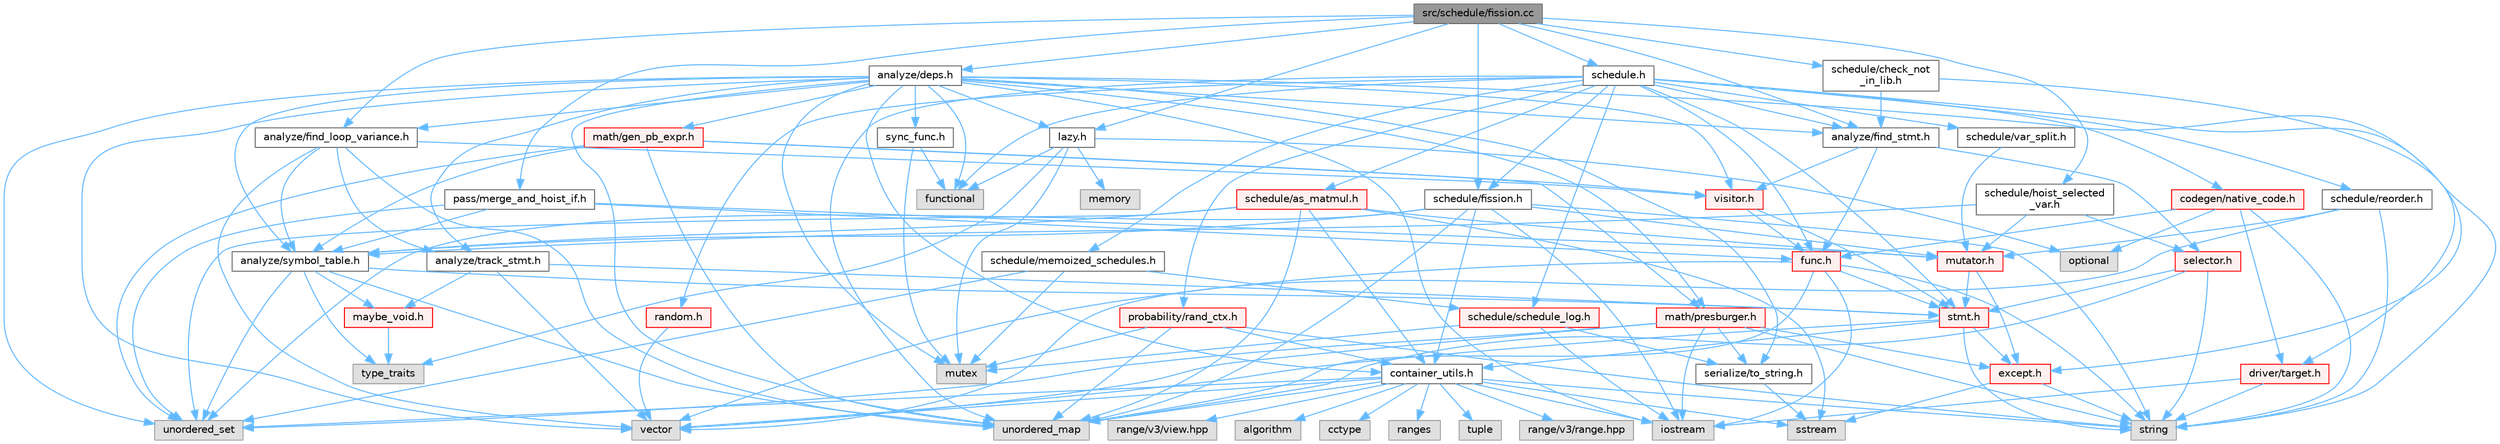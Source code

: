 digraph "src/schedule/fission.cc"
{
 // LATEX_PDF_SIZE
  bgcolor="transparent";
  edge [fontname=Helvetica,fontsize=10,labelfontname=Helvetica,labelfontsize=10];
  node [fontname=Helvetica,fontsize=10,shape=box,height=0.2,width=0.4];
  Node1 [label="src/schedule/fission.cc",height=0.2,width=0.4,color="gray40", fillcolor="grey60", style="filled", fontcolor="black",tooltip=" "];
  Node1 -> Node2 [color="steelblue1",style="solid"];
  Node2 [label="analyze/deps.h",height=0.2,width=0.4,color="grey40", fillcolor="white", style="filled",URL="$deps_8h.html",tooltip=" "];
  Node2 -> Node3 [color="steelblue1",style="solid"];
  Node3 [label="functional",height=0.2,width=0.4,color="grey60", fillcolor="#E0E0E0", style="filled",tooltip=" "];
  Node2 -> Node4 [color="steelblue1",style="solid"];
  Node4 [label="iostream",height=0.2,width=0.4,color="grey60", fillcolor="#E0E0E0", style="filled",tooltip=" "];
  Node2 -> Node5 [color="steelblue1",style="solid"];
  Node5 [label="mutex",height=0.2,width=0.4,color="grey60", fillcolor="#E0E0E0", style="filled",tooltip=" "];
  Node2 -> Node6 [color="steelblue1",style="solid"];
  Node6 [label="string",height=0.2,width=0.4,color="grey60", fillcolor="#E0E0E0", style="filled",tooltip=" "];
  Node2 -> Node7 [color="steelblue1",style="solid"];
  Node7 [label="unordered_map",height=0.2,width=0.4,color="grey60", fillcolor="#E0E0E0", style="filled",tooltip=" "];
  Node2 -> Node8 [color="steelblue1",style="solid"];
  Node8 [label="unordered_set",height=0.2,width=0.4,color="grey60", fillcolor="#E0E0E0", style="filled",tooltip=" "];
  Node2 -> Node9 [color="steelblue1",style="solid"];
  Node9 [label="vector",height=0.2,width=0.4,color="grey60", fillcolor="#E0E0E0", style="filled",tooltip=" "];
  Node2 -> Node10 [color="steelblue1",style="solid"];
  Node10 [label="analyze/find_loop_variance.h",height=0.2,width=0.4,color="grey40", fillcolor="white", style="filled",URL="$find__loop__variance_8h.html",tooltip=" "];
  Node10 -> Node7 [color="steelblue1",style="solid"];
  Node10 -> Node9 [color="steelblue1",style="solid"];
  Node10 -> Node11 [color="steelblue1",style="solid"];
  Node11 [label="analyze/symbol_table.h",height=0.2,width=0.4,color="grey40", fillcolor="white", style="filled",URL="$symbol__table_8h.html",tooltip=" "];
  Node11 -> Node12 [color="steelblue1",style="solid"];
  Node12 [label="type_traits",height=0.2,width=0.4,color="grey60", fillcolor="#E0E0E0", style="filled",tooltip=" "];
  Node11 -> Node7 [color="steelblue1",style="solid"];
  Node11 -> Node8 [color="steelblue1",style="solid"];
  Node11 -> Node13 [color="steelblue1",style="solid"];
  Node13 [label="maybe_void.h",height=0.2,width=0.4,color="red", fillcolor="#FFF0F0", style="filled",URL="$maybe__void_8h.html",tooltip=" "];
  Node13 -> Node12 [color="steelblue1",style="solid"];
  Node11 -> Node15 [color="steelblue1",style="solid"];
  Node15 [label="stmt.h",height=0.2,width=0.4,color="red", fillcolor="#FFF0F0", style="filled",URL="$stmt_8h.html",tooltip=" "];
  Node15 -> Node6 [color="steelblue1",style="solid"];
  Node15 -> Node9 [color="steelblue1",style="solid"];
  Node15 -> Node36 [color="steelblue1",style="solid"];
  Node36 [label="container_utils.h",height=0.2,width=0.4,color="grey40", fillcolor="white", style="filled",URL="$container__utils_8h.html",tooltip=" "];
  Node36 -> Node37 [color="steelblue1",style="solid"];
  Node37 [label="algorithm",height=0.2,width=0.4,color="grey60", fillcolor="#E0E0E0", style="filled",tooltip=" "];
  Node36 -> Node38 [color="steelblue1",style="solid"];
  Node38 [label="cctype",height=0.2,width=0.4,color="grey60", fillcolor="#E0E0E0", style="filled",tooltip=" "];
  Node36 -> Node4 [color="steelblue1",style="solid"];
  Node36 -> Node39 [color="steelblue1",style="solid"];
  Node39 [label="ranges",height=0.2,width=0.4,color="grey60", fillcolor="#E0E0E0", style="filled",tooltip=" "];
  Node36 -> Node30 [color="steelblue1",style="solid"];
  Node30 [label="sstream",height=0.2,width=0.4,color="grey60", fillcolor="#E0E0E0", style="filled",tooltip=" "];
  Node36 -> Node6 [color="steelblue1",style="solid"];
  Node36 -> Node40 [color="steelblue1",style="solid"];
  Node40 [label="tuple",height=0.2,width=0.4,color="grey60", fillcolor="#E0E0E0", style="filled",tooltip=" "];
  Node36 -> Node7 [color="steelblue1",style="solid"];
  Node36 -> Node8 [color="steelblue1",style="solid"];
  Node36 -> Node9 [color="steelblue1",style="solid"];
  Node36 -> Node41 [color="steelblue1",style="solid"];
  Node41 [label="range/v3/range.hpp",height=0.2,width=0.4,color="grey60", fillcolor="#E0E0E0", style="filled",tooltip=" "];
  Node36 -> Node42 [color="steelblue1",style="solid"];
  Node42 [label="range/v3/view.hpp",height=0.2,width=0.4,color="grey60", fillcolor="#E0E0E0", style="filled",tooltip=" "];
  Node15 -> Node29 [color="steelblue1",style="solid"];
  Node29 [label="except.h",height=0.2,width=0.4,color="red", fillcolor="#FFF0F0", style="filled",URL="$except_8h.html",tooltip=" "];
  Node29 -> Node30 [color="steelblue1",style="solid"];
  Node29 -> Node6 [color="steelblue1",style="solid"];
  Node10 -> Node53 [color="steelblue1",style="solid"];
  Node53 [label="analyze/track_stmt.h",height=0.2,width=0.4,color="grey40", fillcolor="white", style="filled",URL="$track__stmt_8h.html",tooltip=" "];
  Node53 -> Node9 [color="steelblue1",style="solid"];
  Node53 -> Node13 [color="steelblue1",style="solid"];
  Node53 -> Node15 [color="steelblue1",style="solid"];
  Node10 -> Node54 [color="steelblue1",style="solid"];
  Node54 [label="visitor.h",height=0.2,width=0.4,color="red", fillcolor="#FFF0F0", style="filled",URL="$visitor_8h.html",tooltip=" "];
  Node54 -> Node58 [color="steelblue1",style="solid"];
  Node58 [label="func.h",height=0.2,width=0.4,color="red", fillcolor="#FFF0F0", style="filled",URL="$func_8h.html",tooltip=" "];
  Node58 -> Node4 [color="steelblue1",style="solid"];
  Node58 -> Node6 [color="steelblue1",style="solid"];
  Node58 -> Node7 [color="steelblue1",style="solid"];
  Node58 -> Node9 [color="steelblue1",style="solid"];
  Node58 -> Node15 [color="steelblue1",style="solid"];
  Node54 -> Node15 [color="steelblue1",style="solid"];
  Node2 -> Node64 [color="steelblue1",style="solid"];
  Node64 [label="analyze/find_stmt.h",height=0.2,width=0.4,color="grey40", fillcolor="white", style="filled",URL="$find__stmt_8h.html",tooltip=" "];
  Node64 -> Node58 [color="steelblue1",style="solid"];
  Node64 -> Node65 [color="steelblue1",style="solid"];
  Node65 [label="selector.h",height=0.2,width=0.4,color="red", fillcolor="#FFF0F0", style="filled",URL="$selector_8h.html",tooltip=" "];
  Node65 -> Node6 [color="steelblue1",style="solid"];
  Node65 -> Node7 [color="steelblue1",style="solid"];
  Node65 -> Node15 [color="steelblue1",style="solid"];
  Node64 -> Node54 [color="steelblue1",style="solid"];
  Node2 -> Node11 [color="steelblue1",style="solid"];
  Node2 -> Node53 [color="steelblue1",style="solid"];
  Node2 -> Node36 [color="steelblue1",style="solid"];
  Node2 -> Node66 [color="steelblue1",style="solid"];
  Node66 [label="lazy.h",height=0.2,width=0.4,color="grey40", fillcolor="white", style="filled",URL="$lazy_8h.html",tooltip=" "];
  Node66 -> Node3 [color="steelblue1",style="solid"];
  Node66 -> Node25 [color="steelblue1",style="solid"];
  Node25 [label="memory",height=0.2,width=0.4,color="grey60", fillcolor="#E0E0E0", style="filled",tooltip=" "];
  Node66 -> Node5 [color="steelblue1",style="solid"];
  Node66 -> Node18 [color="steelblue1",style="solid"];
  Node18 [label="optional",height=0.2,width=0.4,color="grey60", fillcolor="#E0E0E0", style="filled",tooltip=" "];
  Node66 -> Node12 [color="steelblue1",style="solid"];
  Node2 -> Node67 [color="steelblue1",style="solid"];
  Node67 [label="math/gen_pb_expr.h",height=0.2,width=0.4,color="red", fillcolor="#FFF0F0", style="filled",URL="$gen__pb__expr_8h.html",tooltip=" "];
  Node67 -> Node7 [color="steelblue1",style="solid"];
  Node67 -> Node8 [color="steelblue1",style="solid"];
  Node67 -> Node11 [color="steelblue1",style="solid"];
  Node67 -> Node69 [color="steelblue1",style="solid"];
  Node69 [label="math/presburger.h",height=0.2,width=0.4,color="red", fillcolor="#FFF0F0", style="filled",URL="$presburger_8h.html",tooltip=" "];
  Node69 -> Node4 [color="steelblue1",style="solid"];
  Node69 -> Node6 [color="steelblue1",style="solid"];
  Node69 -> Node8 [color="steelblue1",style="solid"];
  Node69 -> Node9 [color="steelblue1",style="solid"];
  Node69 -> Node29 [color="steelblue1",style="solid"];
  Node69 -> Node32 [color="steelblue1",style="solid"];
  Node32 [label="serialize/to_string.h",height=0.2,width=0.4,color="grey40", fillcolor="white", style="filled",URL="$to__string_8h.html",tooltip=" "];
  Node32 -> Node30 [color="steelblue1",style="solid"];
  Node67 -> Node54 [color="steelblue1",style="solid"];
  Node2 -> Node69 [color="steelblue1",style="solid"];
  Node2 -> Node32 [color="steelblue1",style="solid"];
  Node2 -> Node86 [color="steelblue1",style="solid"];
  Node86 [label="sync_func.h",height=0.2,width=0.4,color="grey40", fillcolor="white", style="filled",URL="$sync__func_8h.html",tooltip=" "];
  Node86 -> Node3 [color="steelblue1",style="solid"];
  Node86 -> Node5 [color="steelblue1",style="solid"];
  Node2 -> Node54 [color="steelblue1",style="solid"];
  Node1 -> Node10 [color="steelblue1",style="solid"];
  Node1 -> Node64 [color="steelblue1",style="solid"];
  Node1 -> Node66 [color="steelblue1",style="solid"];
  Node1 -> Node87 [color="steelblue1",style="solid"];
  Node87 [label="pass/merge_and_hoist_if.h",height=0.2,width=0.4,color="grey40", fillcolor="white", style="filled",URL="$merge__and__hoist__if_8h.html",tooltip=" "];
  Node87 -> Node8 [color="steelblue1",style="solid"];
  Node87 -> Node11 [color="steelblue1",style="solid"];
  Node87 -> Node58 [color="steelblue1",style="solid"];
  Node87 -> Node88 [color="steelblue1",style="solid"];
  Node88 [label="mutator.h",height=0.2,width=0.4,color="red", fillcolor="#FFF0F0", style="filled",URL="$mutator_8h.html",tooltip=" "];
  Node88 -> Node29 [color="steelblue1",style="solid"];
  Node88 -> Node15 [color="steelblue1",style="solid"];
  Node1 -> Node89 [color="steelblue1",style="solid"];
  Node89 [label="schedule.h",height=0.2,width=0.4,color="grey40", fillcolor="white", style="filled",URL="$schedule_8h.html",tooltip=" "];
  Node89 -> Node3 [color="steelblue1",style="solid"];
  Node89 -> Node7 [color="steelblue1",style="solid"];
  Node89 -> Node64 [color="steelblue1",style="solid"];
  Node89 -> Node90 [color="steelblue1",style="solid"];
  Node90 [label="codegen/native_code.h",height=0.2,width=0.4,color="red", fillcolor="#FFF0F0", style="filled",URL="$native__code_8h.html",tooltip=" "];
  Node90 -> Node18 [color="steelblue1",style="solid"];
  Node90 -> Node6 [color="steelblue1",style="solid"];
  Node90 -> Node62 [color="steelblue1",style="solid"];
  Node62 [label="driver/target.h",height=0.2,width=0.4,color="red", fillcolor="#FFF0F0", style="filled",URL="$target_8h.html",tooltip=" "];
  Node62 -> Node4 [color="steelblue1",style="solid"];
  Node62 -> Node6 [color="steelblue1",style="solid"];
  Node90 -> Node58 [color="steelblue1",style="solid"];
  Node89 -> Node62 [color="steelblue1",style="solid"];
  Node89 -> Node58 [color="steelblue1",style="solid"];
  Node89 -> Node91 [color="steelblue1",style="solid"];
  Node91 [label="probability/rand_ctx.h",height=0.2,width=0.4,color="red", fillcolor="#FFF0F0", style="filled",URL="$rand__ctx_8h.html",tooltip=" "];
  Node91 -> Node5 [color="steelblue1",style="solid"];
  Node91 -> Node6 [color="steelblue1",style="solid"];
  Node91 -> Node7 [color="steelblue1",style="solid"];
  Node91 -> Node36 [color="steelblue1",style="solid"];
  Node89 -> Node100 [color="steelblue1",style="solid"];
  Node100 [label="random.h",height=0.2,width=0.4,color="red", fillcolor="#FFF0F0", style="filled",URL="$random_8h.html",tooltip=" "];
  Node100 -> Node9 [color="steelblue1",style="solid"];
  Node89 -> Node101 [color="steelblue1",style="solid"];
  Node101 [label="schedule/as_matmul.h",height=0.2,width=0.4,color="red", fillcolor="#FFF0F0", style="filled",URL="$as__matmul_8h.html",tooltip=" "];
  Node101 -> Node30 [color="steelblue1",style="solid"];
  Node101 -> Node7 [color="steelblue1",style="solid"];
  Node101 -> Node8 [color="steelblue1",style="solid"];
  Node101 -> Node11 [color="steelblue1",style="solid"];
  Node101 -> Node36 [color="steelblue1",style="solid"];
  Node101 -> Node88 [color="steelblue1",style="solid"];
  Node89 -> Node106 [color="steelblue1",style="solid"];
  Node106 [label="schedule/fission.h",height=0.2,width=0.4,color="grey40", fillcolor="white", style="filled",URL="$fission_8h.html",tooltip=" "];
  Node106 -> Node4 [color="steelblue1",style="solid"];
  Node106 -> Node6 [color="steelblue1",style="solid"];
  Node106 -> Node7 [color="steelblue1",style="solid"];
  Node106 -> Node8 [color="steelblue1",style="solid"];
  Node106 -> Node11 [color="steelblue1",style="solid"];
  Node106 -> Node36 [color="steelblue1",style="solid"];
  Node106 -> Node88 [color="steelblue1",style="solid"];
  Node89 -> Node107 [color="steelblue1",style="solid"];
  Node107 [label="schedule/memoized_schedules.h",height=0.2,width=0.4,color="grey40", fillcolor="white", style="filled",URL="$memoized__schedules_8h.html",tooltip=" "];
  Node107 -> Node5 [color="steelblue1",style="solid"];
  Node107 -> Node8 [color="steelblue1",style="solid"];
  Node107 -> Node108 [color="steelblue1",style="solid"];
  Node108 [label="schedule/schedule_log.h",height=0.2,width=0.4,color="red", fillcolor="#FFF0F0", style="filled",URL="$schedule__log_8h.html",tooltip=" "];
  Node108 -> Node4 [color="steelblue1",style="solid"];
  Node108 -> Node5 [color="steelblue1",style="solid"];
  Node108 -> Node32 [color="steelblue1",style="solid"];
  Node89 -> Node110 [color="steelblue1",style="solid"];
  Node110 [label="schedule/reorder.h",height=0.2,width=0.4,color="grey40", fillcolor="white", style="filled",URL="$reorder_8h.html",tooltip=" "];
  Node110 -> Node6 [color="steelblue1",style="solid"];
  Node110 -> Node9 [color="steelblue1",style="solid"];
  Node110 -> Node88 [color="steelblue1",style="solid"];
  Node89 -> Node108 [color="steelblue1",style="solid"];
  Node89 -> Node111 [color="steelblue1",style="solid"];
  Node111 [label="schedule/var_split.h",height=0.2,width=0.4,color="grey40", fillcolor="white", style="filled",URL="$var__split_8h.html",tooltip=" "];
  Node111 -> Node88 [color="steelblue1",style="solid"];
  Node89 -> Node15 [color="steelblue1",style="solid"];
  Node1 -> Node112 [color="steelblue1",style="solid"];
  Node112 [label="schedule/check_not\l_in_lib.h",height=0.2,width=0.4,color="grey40", fillcolor="white", style="filled",URL="$check__not__in__lib_8h.html",tooltip=" "];
  Node112 -> Node64 [color="steelblue1",style="solid"];
  Node112 -> Node29 [color="steelblue1",style="solid"];
  Node1 -> Node106 [color="steelblue1",style="solid"];
  Node1 -> Node113 [color="steelblue1",style="solid"];
  Node113 [label="schedule/hoist_selected\l_var.h",height=0.2,width=0.4,color="grey40", fillcolor="white", style="filled",URL="$hoist__selected__var_8h.html",tooltip=" "];
  Node113 -> Node11 [color="steelblue1",style="solid"];
  Node113 -> Node88 [color="steelblue1",style="solid"];
  Node113 -> Node65 [color="steelblue1",style="solid"];
}
